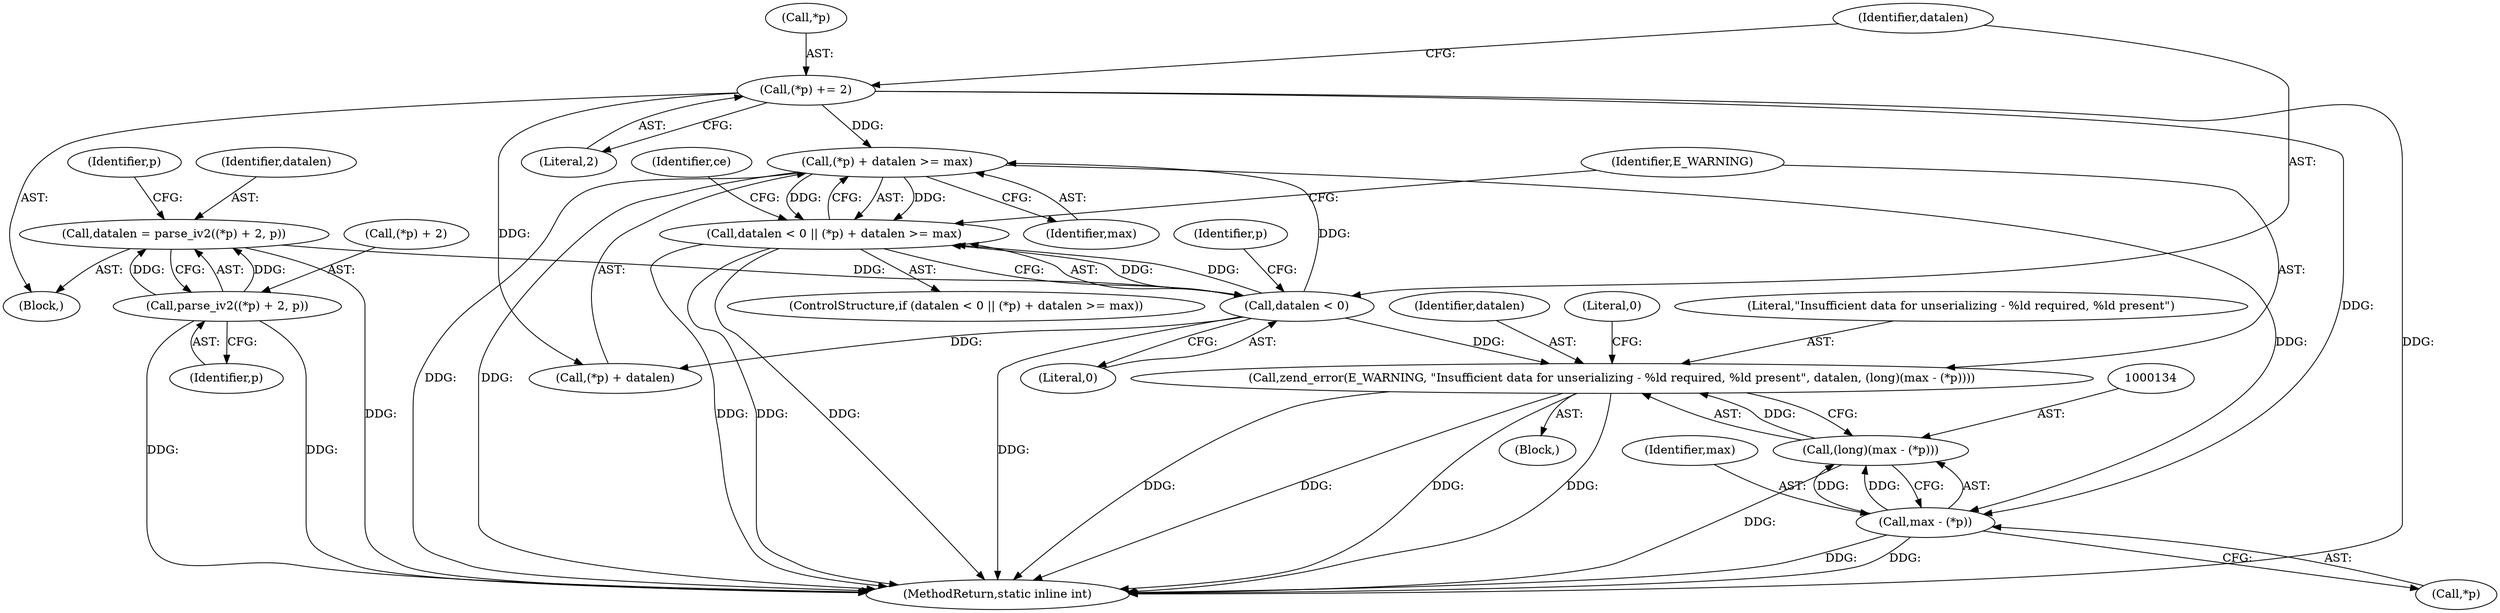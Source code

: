 digraph "1_php_56754a7f9eba0e4f559b6ca081d9f2a447b3f159@del" {
"1000122" [label="(Call,(*p) + datalen >= max)"];
"1000113" [label="(Call,(*p) += 2)"];
"1000119" [label="(Call,datalen < 0)"];
"1000105" [label="(Call,datalen = parse_iv2((*p) + 2, p))"];
"1000107" [label="(Call,parse_iv2((*p) + 2, p))"];
"1000118" [label="(Call,datalen < 0 || (*p) + datalen >= max)"];
"1000135" [label="(Call,max - (*p))"];
"1000133" [label="(Call,(long)(max - (*p)))"];
"1000129" [label="(Call,zend_error(E_WARNING, \"Insufficient data for unserializing - %ld required, %ld present\", datalen, (long)(max - (*p))))"];
"1000107" [label="(Call,parse_iv2((*p) + 2, p))"];
"1000122" [label="(Call,(*p) + datalen >= max)"];
"1000136" [label="(Identifier,max)"];
"1000121" [label="(Literal,0)"];
"1000127" [label="(Identifier,max)"];
"1000135" [label="(Call,max - (*p))"];
"1000112" [label="(Identifier,p)"];
"1000144" [label="(Identifier,ce)"];
"1000133" [label="(Call,(long)(max - (*p)))"];
"1000131" [label="(Literal,\"Insufficient data for unserializing - %ld required, %ld present\")"];
"1000119" [label="(Call,datalen < 0)"];
"1000113" [label="(Call,(*p) += 2)"];
"1000117" [label="(ControlStructure,if (datalen < 0 || (*p) + datalen >= max))"];
"1000169" [label="(MethodReturn,static inline int)"];
"1000129" [label="(Call,zend_error(E_WARNING, \"Insufficient data for unserializing - %ld required, %ld present\", datalen, (long)(max - (*p))))"];
"1000114" [label="(Call,*p)"];
"1000132" [label="(Identifier,datalen)"];
"1000120" [label="(Identifier,datalen)"];
"1000123" [label="(Call,(*p) + datalen)"];
"1000118" [label="(Call,datalen < 0 || (*p) + datalen >= max)"];
"1000140" [label="(Literal,0)"];
"1000108" [label="(Call,(*p) + 2)"];
"1000137" [label="(Call,*p)"];
"1000130" [label="(Identifier,E_WARNING)"];
"1000125" [label="(Identifier,p)"];
"1000106" [label="(Identifier,datalen)"];
"1000128" [label="(Block,)"];
"1000105" [label="(Call,datalen = parse_iv2((*p) + 2, p))"];
"1000115" [label="(Identifier,p)"];
"1000103" [label="(Block,)"];
"1000116" [label="(Literal,2)"];
"1000122" -> "1000118"  [label="AST: "];
"1000122" -> "1000127"  [label="CFG: "];
"1000123" -> "1000122"  [label="AST: "];
"1000127" -> "1000122"  [label="AST: "];
"1000118" -> "1000122"  [label="CFG: "];
"1000122" -> "1000169"  [label="DDG: "];
"1000122" -> "1000169"  [label="DDG: "];
"1000122" -> "1000118"  [label="DDG: "];
"1000122" -> "1000118"  [label="DDG: "];
"1000113" -> "1000122"  [label="DDG: "];
"1000119" -> "1000122"  [label="DDG: "];
"1000122" -> "1000135"  [label="DDG: "];
"1000113" -> "1000103"  [label="AST: "];
"1000113" -> "1000116"  [label="CFG: "];
"1000114" -> "1000113"  [label="AST: "];
"1000116" -> "1000113"  [label="AST: "];
"1000120" -> "1000113"  [label="CFG: "];
"1000113" -> "1000169"  [label="DDG: "];
"1000113" -> "1000123"  [label="DDG: "];
"1000113" -> "1000135"  [label="DDG: "];
"1000119" -> "1000118"  [label="AST: "];
"1000119" -> "1000121"  [label="CFG: "];
"1000120" -> "1000119"  [label="AST: "];
"1000121" -> "1000119"  [label="AST: "];
"1000125" -> "1000119"  [label="CFG: "];
"1000118" -> "1000119"  [label="CFG: "];
"1000119" -> "1000169"  [label="DDG: "];
"1000119" -> "1000118"  [label="DDG: "];
"1000119" -> "1000118"  [label="DDG: "];
"1000105" -> "1000119"  [label="DDG: "];
"1000119" -> "1000123"  [label="DDG: "];
"1000119" -> "1000129"  [label="DDG: "];
"1000105" -> "1000103"  [label="AST: "];
"1000105" -> "1000107"  [label="CFG: "];
"1000106" -> "1000105"  [label="AST: "];
"1000107" -> "1000105"  [label="AST: "];
"1000115" -> "1000105"  [label="CFG: "];
"1000105" -> "1000169"  [label="DDG: "];
"1000107" -> "1000105"  [label="DDG: "];
"1000107" -> "1000105"  [label="DDG: "];
"1000107" -> "1000112"  [label="CFG: "];
"1000108" -> "1000107"  [label="AST: "];
"1000112" -> "1000107"  [label="AST: "];
"1000107" -> "1000169"  [label="DDG: "];
"1000107" -> "1000169"  [label="DDG: "];
"1000118" -> "1000117"  [label="AST: "];
"1000130" -> "1000118"  [label="CFG: "];
"1000144" -> "1000118"  [label="CFG: "];
"1000118" -> "1000169"  [label="DDG: "];
"1000118" -> "1000169"  [label="DDG: "];
"1000118" -> "1000169"  [label="DDG: "];
"1000135" -> "1000133"  [label="AST: "];
"1000135" -> "1000137"  [label="CFG: "];
"1000136" -> "1000135"  [label="AST: "];
"1000137" -> "1000135"  [label="AST: "];
"1000133" -> "1000135"  [label="CFG: "];
"1000135" -> "1000169"  [label="DDG: "];
"1000135" -> "1000169"  [label="DDG: "];
"1000135" -> "1000133"  [label="DDG: "];
"1000135" -> "1000133"  [label="DDG: "];
"1000133" -> "1000129"  [label="AST: "];
"1000134" -> "1000133"  [label="AST: "];
"1000129" -> "1000133"  [label="CFG: "];
"1000133" -> "1000169"  [label="DDG: "];
"1000133" -> "1000129"  [label="DDG: "];
"1000129" -> "1000128"  [label="AST: "];
"1000130" -> "1000129"  [label="AST: "];
"1000131" -> "1000129"  [label="AST: "];
"1000132" -> "1000129"  [label="AST: "];
"1000140" -> "1000129"  [label="CFG: "];
"1000129" -> "1000169"  [label="DDG: "];
"1000129" -> "1000169"  [label="DDG: "];
"1000129" -> "1000169"  [label="DDG: "];
"1000129" -> "1000169"  [label="DDG: "];
}
